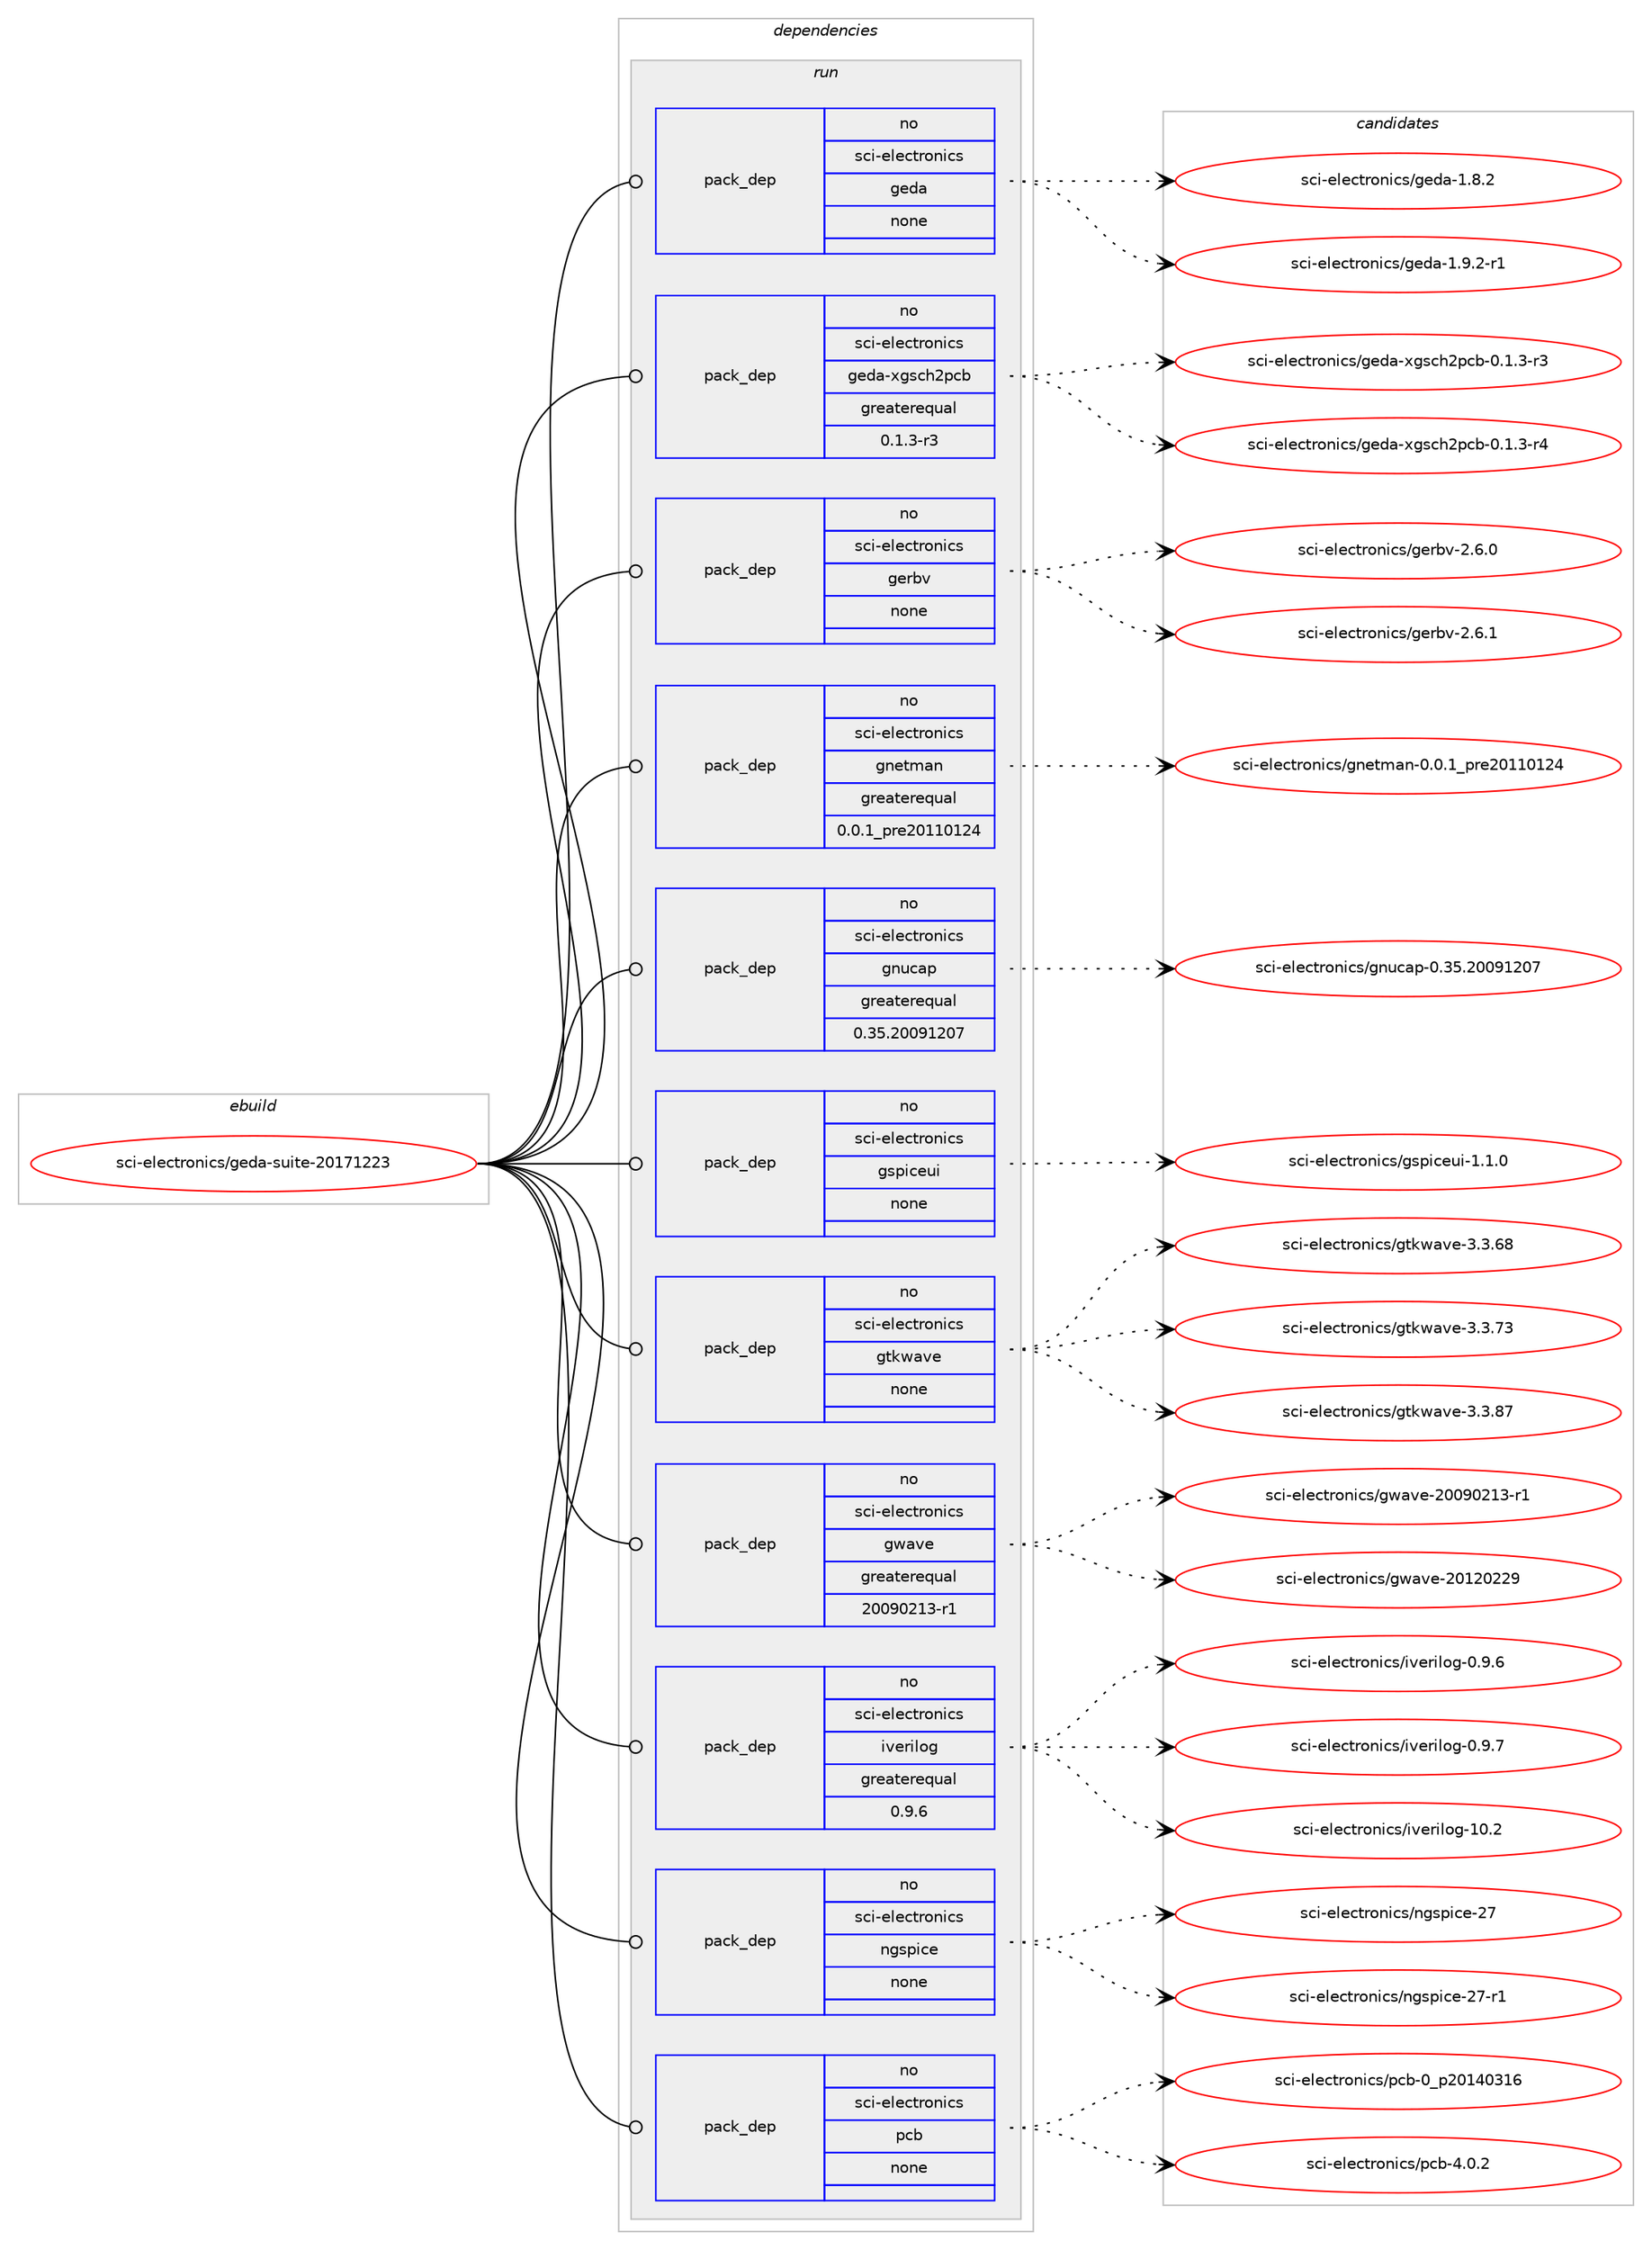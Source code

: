 digraph prolog {

# *************
# Graph options
# *************

newrank=true;
concentrate=true;
compound=true;
graph [rankdir=LR,fontname=Helvetica,fontsize=10,ranksep=1.5];#, ranksep=2.5, nodesep=0.2];
edge  [arrowhead=vee];
node  [fontname=Helvetica,fontsize=10];

# **********
# The ebuild
# **********

subgraph cluster_leftcol {
color=gray;
rank=same;
label=<<i>ebuild</i>>;
id [label="sci-electronics/geda-suite-20171223", color=red, width=4, href="../sci-electronics/geda-suite-20171223.svg"];
}

# ****************
# The dependencies
# ****************

subgraph cluster_midcol {
color=gray;
label=<<i>dependencies</i>>;
subgraph cluster_compile {
fillcolor="#eeeeee";
style=filled;
label=<<i>compile</i>>;
}
subgraph cluster_compileandrun {
fillcolor="#eeeeee";
style=filled;
label=<<i>compile and run</i>>;
}
subgraph cluster_run {
fillcolor="#eeeeee";
style=filled;
label=<<i>run</i>>;
subgraph pack794 {
dependency1178 [label=<<TABLE BORDER="0" CELLBORDER="1" CELLSPACING="0" CELLPADDING="4" WIDTH="220"><TR><TD ROWSPAN="6" CELLPADDING="30">pack_dep</TD></TR><TR><TD WIDTH="110">no</TD></TR><TR><TD>sci-electronics</TD></TR><TR><TD>geda</TD></TR><TR><TD>none</TD></TR><TR><TD></TD></TR></TABLE>>, shape=none, color=blue];
}
id:e -> dependency1178:w [weight=20,style="solid",arrowhead="odot"];
subgraph pack795 {
dependency1179 [label=<<TABLE BORDER="0" CELLBORDER="1" CELLSPACING="0" CELLPADDING="4" WIDTH="220"><TR><TD ROWSPAN="6" CELLPADDING="30">pack_dep</TD></TR><TR><TD WIDTH="110">no</TD></TR><TR><TD>sci-electronics</TD></TR><TR><TD>geda-xgsch2pcb</TD></TR><TR><TD>greaterequal</TD></TR><TR><TD>0.1.3-r3</TD></TR></TABLE>>, shape=none, color=blue];
}
id:e -> dependency1179:w [weight=20,style="solid",arrowhead="odot"];
subgraph pack796 {
dependency1180 [label=<<TABLE BORDER="0" CELLBORDER="1" CELLSPACING="0" CELLPADDING="4" WIDTH="220"><TR><TD ROWSPAN="6" CELLPADDING="30">pack_dep</TD></TR><TR><TD WIDTH="110">no</TD></TR><TR><TD>sci-electronics</TD></TR><TR><TD>gerbv</TD></TR><TR><TD>none</TD></TR><TR><TD></TD></TR></TABLE>>, shape=none, color=blue];
}
id:e -> dependency1180:w [weight=20,style="solid",arrowhead="odot"];
subgraph pack797 {
dependency1181 [label=<<TABLE BORDER="0" CELLBORDER="1" CELLSPACING="0" CELLPADDING="4" WIDTH="220"><TR><TD ROWSPAN="6" CELLPADDING="30">pack_dep</TD></TR><TR><TD WIDTH="110">no</TD></TR><TR><TD>sci-electronics</TD></TR><TR><TD>gnetman</TD></TR><TR><TD>greaterequal</TD></TR><TR><TD>0.0.1_pre20110124</TD></TR></TABLE>>, shape=none, color=blue];
}
id:e -> dependency1181:w [weight=20,style="solid",arrowhead="odot"];
subgraph pack798 {
dependency1182 [label=<<TABLE BORDER="0" CELLBORDER="1" CELLSPACING="0" CELLPADDING="4" WIDTH="220"><TR><TD ROWSPAN="6" CELLPADDING="30">pack_dep</TD></TR><TR><TD WIDTH="110">no</TD></TR><TR><TD>sci-electronics</TD></TR><TR><TD>gnucap</TD></TR><TR><TD>greaterequal</TD></TR><TR><TD>0.35.20091207</TD></TR></TABLE>>, shape=none, color=blue];
}
id:e -> dependency1182:w [weight=20,style="solid",arrowhead="odot"];
subgraph pack799 {
dependency1183 [label=<<TABLE BORDER="0" CELLBORDER="1" CELLSPACING="0" CELLPADDING="4" WIDTH="220"><TR><TD ROWSPAN="6" CELLPADDING="30">pack_dep</TD></TR><TR><TD WIDTH="110">no</TD></TR><TR><TD>sci-electronics</TD></TR><TR><TD>gspiceui</TD></TR><TR><TD>none</TD></TR><TR><TD></TD></TR></TABLE>>, shape=none, color=blue];
}
id:e -> dependency1183:w [weight=20,style="solid",arrowhead="odot"];
subgraph pack800 {
dependency1184 [label=<<TABLE BORDER="0" CELLBORDER="1" CELLSPACING="0" CELLPADDING="4" WIDTH="220"><TR><TD ROWSPAN="6" CELLPADDING="30">pack_dep</TD></TR><TR><TD WIDTH="110">no</TD></TR><TR><TD>sci-electronics</TD></TR><TR><TD>gtkwave</TD></TR><TR><TD>none</TD></TR><TR><TD></TD></TR></TABLE>>, shape=none, color=blue];
}
id:e -> dependency1184:w [weight=20,style="solid",arrowhead="odot"];
subgraph pack801 {
dependency1185 [label=<<TABLE BORDER="0" CELLBORDER="1" CELLSPACING="0" CELLPADDING="4" WIDTH="220"><TR><TD ROWSPAN="6" CELLPADDING="30">pack_dep</TD></TR><TR><TD WIDTH="110">no</TD></TR><TR><TD>sci-electronics</TD></TR><TR><TD>gwave</TD></TR><TR><TD>greaterequal</TD></TR><TR><TD>20090213-r1</TD></TR></TABLE>>, shape=none, color=blue];
}
id:e -> dependency1185:w [weight=20,style="solid",arrowhead="odot"];
subgraph pack802 {
dependency1186 [label=<<TABLE BORDER="0" CELLBORDER="1" CELLSPACING="0" CELLPADDING="4" WIDTH="220"><TR><TD ROWSPAN="6" CELLPADDING="30">pack_dep</TD></TR><TR><TD WIDTH="110">no</TD></TR><TR><TD>sci-electronics</TD></TR><TR><TD>iverilog</TD></TR><TR><TD>greaterequal</TD></TR><TR><TD>0.9.6</TD></TR></TABLE>>, shape=none, color=blue];
}
id:e -> dependency1186:w [weight=20,style="solid",arrowhead="odot"];
subgraph pack803 {
dependency1187 [label=<<TABLE BORDER="0" CELLBORDER="1" CELLSPACING="0" CELLPADDING="4" WIDTH="220"><TR><TD ROWSPAN="6" CELLPADDING="30">pack_dep</TD></TR><TR><TD WIDTH="110">no</TD></TR><TR><TD>sci-electronics</TD></TR><TR><TD>ngspice</TD></TR><TR><TD>none</TD></TR><TR><TD></TD></TR></TABLE>>, shape=none, color=blue];
}
id:e -> dependency1187:w [weight=20,style="solid",arrowhead="odot"];
subgraph pack804 {
dependency1188 [label=<<TABLE BORDER="0" CELLBORDER="1" CELLSPACING="0" CELLPADDING="4" WIDTH="220"><TR><TD ROWSPAN="6" CELLPADDING="30">pack_dep</TD></TR><TR><TD WIDTH="110">no</TD></TR><TR><TD>sci-electronics</TD></TR><TR><TD>pcb</TD></TR><TR><TD>none</TD></TR><TR><TD></TD></TR></TABLE>>, shape=none, color=blue];
}
id:e -> dependency1188:w [weight=20,style="solid",arrowhead="odot"];
}
}

# **************
# The candidates
# **************

subgraph cluster_choices {
rank=same;
color=gray;
label=<<i>candidates</i>>;

subgraph choice794 {
color=black;
nodesep=1;
choice115991054510110810199116114111110105991154710310110097454946564650 [label="sci-electronics/geda-1.8.2", color=red, width=4,href="../sci-electronics/geda-1.8.2.svg"];
choice1159910545101108101991161141111101059911547103101100974549465746504511449 [label="sci-electronics/geda-1.9.2-r1", color=red, width=4,href="../sci-electronics/geda-1.9.2-r1.svg"];
dependency1178:e -> choice115991054510110810199116114111110105991154710310110097454946564650:w [style=dotted,weight="100"];
dependency1178:e -> choice1159910545101108101991161141111101059911547103101100974549465746504511449:w [style=dotted,weight="100"];
}
subgraph choice795 {
color=black;
nodesep=1;
choice11599105451011081019911611411111010599115471031011009745120103115991045011299984548464946514511451 [label="sci-electronics/geda-xgsch2pcb-0.1.3-r3", color=red, width=4,href="../sci-electronics/geda-xgsch2pcb-0.1.3-r3.svg"];
choice11599105451011081019911611411111010599115471031011009745120103115991045011299984548464946514511452 [label="sci-electronics/geda-xgsch2pcb-0.1.3-r4", color=red, width=4,href="../sci-electronics/geda-xgsch2pcb-0.1.3-r4.svg"];
dependency1179:e -> choice11599105451011081019911611411111010599115471031011009745120103115991045011299984548464946514511451:w [style=dotted,weight="100"];
dependency1179:e -> choice11599105451011081019911611411111010599115471031011009745120103115991045011299984548464946514511452:w [style=dotted,weight="100"];
}
subgraph choice796 {
color=black;
nodesep=1;
choice115991054510110810199116114111110105991154710310111498118455046544648 [label="sci-electronics/gerbv-2.6.0", color=red, width=4,href="../sci-electronics/gerbv-2.6.0.svg"];
choice115991054510110810199116114111110105991154710310111498118455046544649 [label="sci-electronics/gerbv-2.6.1", color=red, width=4,href="../sci-electronics/gerbv-2.6.1.svg"];
dependency1180:e -> choice115991054510110810199116114111110105991154710310111498118455046544648:w [style=dotted,weight="100"];
dependency1180:e -> choice115991054510110810199116114111110105991154710310111498118455046544649:w [style=dotted,weight="100"];
}
subgraph choice797 {
color=black;
nodesep=1;
choice115991054510110810199116114111110105991154710311010111610997110454846484649951121141015048494948495052 [label="sci-electronics/gnetman-0.0.1_pre20110124", color=red, width=4,href="../sci-electronics/gnetman-0.0.1_pre20110124.svg"];
dependency1181:e -> choice115991054510110810199116114111110105991154710311010111610997110454846484649951121141015048494948495052:w [style=dotted,weight="100"];
}
subgraph choice798 {
color=black;
nodesep=1;
choice115991054510110810199116114111110105991154710311011799971124548465153465048485749504855 [label="sci-electronics/gnucap-0.35.20091207", color=red, width=4,href="../sci-electronics/gnucap-0.35.20091207.svg"];
dependency1182:e -> choice115991054510110810199116114111110105991154710311011799971124548465153465048485749504855:w [style=dotted,weight="100"];
}
subgraph choice799 {
color=black;
nodesep=1;
choice115991054510110810199116114111110105991154710311511210599101117105454946494648 [label="sci-electronics/gspiceui-1.1.0", color=red, width=4,href="../sci-electronics/gspiceui-1.1.0.svg"];
dependency1183:e -> choice115991054510110810199116114111110105991154710311511210599101117105454946494648:w [style=dotted,weight="100"];
}
subgraph choice800 {
color=black;
nodesep=1;
choice11599105451011081019911611411111010599115471031161071199711810145514651465456 [label="sci-electronics/gtkwave-3.3.68", color=red, width=4,href="../sci-electronics/gtkwave-3.3.68.svg"];
choice11599105451011081019911611411111010599115471031161071199711810145514651465551 [label="sci-electronics/gtkwave-3.3.73", color=red, width=4,href="../sci-electronics/gtkwave-3.3.73.svg"];
choice11599105451011081019911611411111010599115471031161071199711810145514651465655 [label="sci-electronics/gtkwave-3.3.87", color=red, width=4,href="../sci-electronics/gtkwave-3.3.87.svg"];
dependency1184:e -> choice11599105451011081019911611411111010599115471031161071199711810145514651465456:w [style=dotted,weight="100"];
dependency1184:e -> choice11599105451011081019911611411111010599115471031161071199711810145514651465551:w [style=dotted,weight="100"];
dependency1184:e -> choice11599105451011081019911611411111010599115471031161071199711810145514651465655:w [style=dotted,weight="100"];
}
subgraph choice801 {
color=black;
nodesep=1;
choice1159910545101108101991161141111101059911547103119971181014550484857485049514511449 [label="sci-electronics/gwave-20090213-r1", color=red, width=4,href="../sci-electronics/gwave-20090213-r1.svg"];
choice115991054510110810199116114111110105991154710311997118101455048495048505057 [label="sci-electronics/gwave-20120229", color=red, width=4,href="../sci-electronics/gwave-20120229.svg"];
dependency1185:e -> choice1159910545101108101991161141111101059911547103119971181014550484857485049514511449:w [style=dotted,weight="100"];
dependency1185:e -> choice115991054510110810199116114111110105991154710311997118101455048495048505057:w [style=dotted,weight="100"];
}
subgraph choice802 {
color=black;
nodesep=1;
choice1159910545101108101991161141111101059911547105118101114105108111103454846574654 [label="sci-electronics/iverilog-0.9.6", color=red, width=4,href="../sci-electronics/iverilog-0.9.6.svg"];
choice1159910545101108101991161141111101059911547105118101114105108111103454846574655 [label="sci-electronics/iverilog-0.9.7", color=red, width=4,href="../sci-electronics/iverilog-0.9.7.svg"];
choice11599105451011081019911611411111010599115471051181011141051081111034549484650 [label="sci-electronics/iverilog-10.2", color=red, width=4,href="../sci-electronics/iverilog-10.2.svg"];
dependency1186:e -> choice1159910545101108101991161141111101059911547105118101114105108111103454846574654:w [style=dotted,weight="100"];
dependency1186:e -> choice1159910545101108101991161141111101059911547105118101114105108111103454846574655:w [style=dotted,weight="100"];
dependency1186:e -> choice11599105451011081019911611411111010599115471051181011141051081111034549484650:w [style=dotted,weight="100"];
}
subgraph choice803 {
color=black;
nodesep=1;
choice115991054510110810199116114111110105991154711010311511210599101455055 [label="sci-electronics/ngspice-27", color=red, width=4,href="../sci-electronics/ngspice-27.svg"];
choice1159910545101108101991161141111101059911547110103115112105991014550554511449 [label="sci-electronics/ngspice-27-r1", color=red, width=4,href="../sci-electronics/ngspice-27-r1.svg"];
dependency1187:e -> choice115991054510110810199116114111110105991154711010311511210599101455055:w [style=dotted,weight="100"];
dependency1187:e -> choice1159910545101108101991161141111101059911547110103115112105991014550554511449:w [style=dotted,weight="100"];
}
subgraph choice804 {
color=black;
nodesep=1;
choice115991054510110810199116114111110105991154711299984548951125048495248514954 [label="sci-electronics/pcb-0_p20140316", color=red, width=4,href="../sci-electronics/pcb-0_p20140316.svg"];
choice11599105451011081019911611411111010599115471129998455246484650 [label="sci-electronics/pcb-4.0.2", color=red, width=4,href="../sci-electronics/pcb-4.0.2.svg"];
dependency1188:e -> choice115991054510110810199116114111110105991154711299984548951125048495248514954:w [style=dotted,weight="100"];
dependency1188:e -> choice11599105451011081019911611411111010599115471129998455246484650:w [style=dotted,weight="100"];
}
}

}
